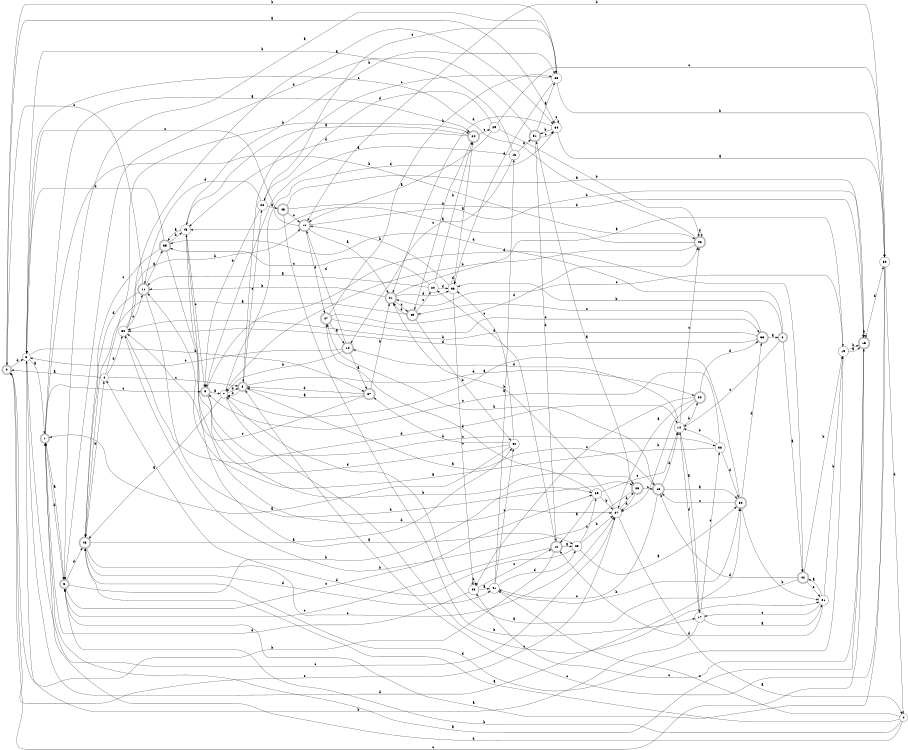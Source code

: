 digraph n42_2 {
__start0 [label="" shape="none"];

rankdir=LR;
size="8,5";

s0 [style="rounded,filled", color="black", fillcolor="white" shape="doublecircle", label="0"];
s1 [style="rounded,filled", color="black", fillcolor="white" shape="doublecircle", label="1"];
s2 [style="filled", color="black", fillcolor="white" shape="circle", label="2"];
s3 [style="filled", color="black", fillcolor="white" shape="circle", label="3"];
s4 [style="filled", color="black", fillcolor="white" shape="circle", label="4"];
s5 [style="rounded,filled", color="black", fillcolor="white" shape="doublecircle", label="5"];
s6 [style="rounded,filled", color="black", fillcolor="white" shape="doublecircle", label="6"];
s7 [style="filled", color="black", fillcolor="white" shape="circle", label="7"];
s8 [style="rounded,filled", color="black", fillcolor="white" shape="doublecircle", label="8"];
s9 [style="rounded,filled", color="black", fillcolor="white" shape="doublecircle", label="9"];
s10 [style="rounded,filled", color="black", fillcolor="white" shape="doublecircle", label="10"];
s11 [style="rounded,filled", color="black", fillcolor="white" shape="doublecircle", label="11"];
s12 [style="rounded,filled", color="black", fillcolor="white" shape="doublecircle", label="12"];
s13 [style="rounded,filled", color="black", fillcolor="white" shape="doublecircle", label="13"];
s14 [style="filled", color="black", fillcolor="white" shape="circle", label="14"];
s15 [style="rounded,filled", color="black", fillcolor="white" shape="doublecircle", label="15"];
s16 [style="filled", color="black", fillcolor="white" shape="circle", label="16"];
s17 [style="filled", color="black", fillcolor="white" shape="circle", label="17"];
s18 [style="rounded,filled", color="black", fillcolor="white" shape="doublecircle", label="18"];
s19 [style="filled", color="black", fillcolor="white" shape="circle", label="19"];
s20 [style="filled", color="black", fillcolor="white" shape="circle", label="20"];
s21 [style="rounded,filled", color="black", fillcolor="white" shape="doublecircle", label="21"];
s22 [style="rounded,filled", color="black", fillcolor="white" shape="doublecircle", label="22"];
s23 [style="rounded,filled", color="black", fillcolor="white" shape="doublecircle", label="23"];
s24 [style="rounded,filled", color="black", fillcolor="white" shape="doublecircle", label="24"];
s25 [style="filled", color="black", fillcolor="white" shape="circle", label="25"];
s26 [style="filled", color="black", fillcolor="white" shape="circle", label="26"];
s27 [style="filled", color="black", fillcolor="white" shape="circle", label="27"];
s28 [style="filled", color="black", fillcolor="white" shape="circle", label="28"];
s29 [style="filled", color="black", fillcolor="white" shape="circle", label="29"];
s30 [style="filled", color="black", fillcolor="white" shape="circle", label="30"];
s31 [style="filled", color="black", fillcolor="white" shape="circle", label="31"];
s32 [style="rounded,filled", color="black", fillcolor="white" shape="doublecircle", label="32"];
s33 [style="rounded,filled", color="black", fillcolor="white" shape="doublecircle", label="33"];
s34 [style="filled", color="black", fillcolor="white" shape="circle", label="34"];
s35 [style="rounded,filled", color="black", fillcolor="white" shape="doublecircle", label="35"];
s36 [style="filled", color="black", fillcolor="white" shape="circle", label="36"];
s37 [style="rounded,filled", color="black", fillcolor="white" shape="doublecircle", label="37"];
s38 [style="filled", color="black", fillcolor="white" shape="circle", label="38"];
s39 [style="filled", color="black", fillcolor="white" shape="circle", label="39"];
s40 [style="filled", color="black", fillcolor="white" shape="circle", label="40"];
s41 [style="filled", color="black", fillcolor="white" shape="circle", label="41"];
s42 [style="rounded,filled", color="black", fillcolor="white" shape="doublecircle", label="42"];
s43 [style="rounded,filled", color="black", fillcolor="white" shape="doublecircle", label="43"];
s44 [style="filled", color="black", fillcolor="white" shape="circle", label="44"];
s45 [style="rounded,filled", color="black", fillcolor="white" shape="doublecircle", label="45"];
s46 [style="rounded,filled", color="black", fillcolor="white" shape="doublecircle", label="46"];
s47 [style="rounded,filled", color="black", fillcolor="white" shape="doublecircle", label="47"];
s48 [style="filled", color="black", fillcolor="white" shape="circle", label="48"];
s49 [style="rounded,filled", color="black", fillcolor="white" shape="doublecircle", label="49"];
s50 [style="filled", color="black", fillcolor="white" shape="circle", label="50"];
s51 [style="rounded,filled", color="black", fillcolor="white" shape="doublecircle", label="51"];
s0 -> s34 [label="a"];
s0 -> s28 [label="b"];
s0 -> s15 [label="c"];
s0 -> s3 [label="d"];
s1 -> s24 [label="a"];
s1 -> s46 [label="b"];
s1 -> s9 [label="c"];
s1 -> s5 [label="d"];
s2 -> s0 [label="a"];
s2 -> s24 [label="b"];
s2 -> s8 [label="c"];
s2 -> s30 [label="d"];
s3 -> s1 [label="a"];
s3 -> s37 [label="b"];
s3 -> s27 [label="c"];
s3 -> s32 [label="d"];
s4 -> s43 [label="a"];
s4 -> s5 [label="b"];
s4 -> s41 [label="c"];
s4 -> s1 [label="d"];
s5 -> s1 [label="a"];
s5 -> s39 [label="b"];
s5 -> s39 [label="c"];
s5 -> s43 [label="d"];
s6 -> s42 [label="a"];
s6 -> s36 [label="b"];
s6 -> s14 [label="c"];
s6 -> s35 [label="d"];
s7 -> s43 [label="a"];
s7 -> s8 [label="b"];
s7 -> s31 [label="c"];
s7 -> s34 [label="d"];
s8 -> s18 [label="a"];
s8 -> s7 [label="b"];
s8 -> s26 [label="c"];
s8 -> s22 [label="d"];
s9 -> s7 [label="a"];
s9 -> s23 [label="b"];
s9 -> s38 [label="c"];
s9 -> s42 [label="d"];
s10 -> s37 [label="a"];
s10 -> s7 [label="b"];
s10 -> s3 [label="c"];
s10 -> s13 [label="d"];
s11 -> s35 [label="a"];
s11 -> s23 [label="b"];
s11 -> s0 [label="c"];
s11 -> s43 [label="d"];
s12 -> s25 [label="a"];
s12 -> s0 [label="b"];
s12 -> s5 [label="c"];
s12 -> s20 [label="d"];
s13 -> s21 [label="a"];
s13 -> s15 [label="b"];
s13 -> s3 [label="c"];
s13 -> s47 [label="d"];
s14 -> s17 [label="a"];
s14 -> s22 [label="b"];
s14 -> s46 [label="c"];
s14 -> s10 [label="d"];
s15 -> s1 [label="a"];
s15 -> s15 [label="b"];
s15 -> s40 [label="c"];
s15 -> s50 [label="d"];
s16 -> s9 [label="a"];
s16 -> s3 [label="b"];
s16 -> s10 [label="c"];
s16 -> s51 [label="d"];
s17 -> s31 [label="a"];
s17 -> s3 [label="b"];
s17 -> s38 [label="c"];
s17 -> s14 [label="d"];
s18 -> s32 [label="a"];
s18 -> s47 [label="b"];
s18 -> s41 [label="c"];
s18 -> s14 [label="d"];
s19 -> s15 [label="a"];
s19 -> s15 [label="b"];
s19 -> s21 [label="c"];
s19 -> s43 [label="d"];
s20 -> s11 [label="a"];
s20 -> s24 [label="b"];
s20 -> s35 [label="c"];
s20 -> s36 [label="d"];
s21 -> s19 [label="a"];
s21 -> s11 [label="b"];
s21 -> s49 [label="c"];
s21 -> s36 [label="d"];
s22 -> s27 [label="a"];
s22 -> s27 [label="b"];
s22 -> s40 [label="c"];
s22 -> s33 [label="d"];
s23 -> s51 [label="a"];
s23 -> s30 [label="b"];
s23 -> s18 [label="c"];
s23 -> s27 [label="d"];
s24 -> s48 [label="a"];
s24 -> s49 [label="b"];
s24 -> s29 [label="c"];
s24 -> s48 [label="d"];
s25 -> s32 [label="a"];
s25 -> s27 [label="b"];
s25 -> s39 [label="c"];
s25 -> s2 [label="d"];
s26 -> s45 [label="a"];
s26 -> s9 [label="b"];
s26 -> s28 [label="c"];
s26 -> s11 [label="d"];
s27 -> s4 [label="a"];
s27 -> s21 [label="b"];
s27 -> s0 [label="c"];
s27 -> s23 [label="d"];
s28 -> s5 [label="a"];
s28 -> s50 [label="b"];
s28 -> s8 [label="c"];
s28 -> s36 [label="d"];
s29 -> s13 [label="a"];
s29 -> s46 [label="b"];
s29 -> s50 [label="c"];
s29 -> s26 [label="d"];
s30 -> s34 [label="a"];
s30 -> s13 [label="b"];
s30 -> s11 [label="c"];
s30 -> s14 [label="d"];
s31 -> s42 [label="a"];
s31 -> s19 [label="b"];
s31 -> s17 [label="c"];
s31 -> s12 [label="d"];
s32 -> s7 [label="a"];
s32 -> s31 [label="b"];
s32 -> s18 [label="c"];
s32 -> s33 [label="d"];
s33 -> s6 [label="a"];
s33 -> s30 [label="b"];
s33 -> s49 [label="c"];
s33 -> s30 [label="d"];
s34 -> s50 [label="a"];
s34 -> s51 [label="b"];
s34 -> s34 [label="c"];
s34 -> s21 [label="d"];
s35 -> s25 [label="a"];
s35 -> s48 [label="b"];
s35 -> s43 [label="c"];
s35 -> s3 [label="d"];
s36 -> s24 [label="a"];
s36 -> s13 [label="b"];
s36 -> s40 [label="c"];
s36 -> s36 [label="d"];
s37 -> s8 [label="a"];
s37 -> s21 [label="b"];
s37 -> s30 [label="c"];
s37 -> s8 [label="d"];
s38 -> s11 [label="a"];
s38 -> s14 [label="b"];
s38 -> s9 [label="c"];
s38 -> s32 [label="d"];
s39 -> s12 [label="a"];
s39 -> s27 [label="b"];
s39 -> s14 [label="c"];
s39 -> s47 [label="d"];
s40 -> s41 [label="a"];
s40 -> s40 [label="b"];
s40 -> s12 [label="c"];
s40 -> s1 [label="d"];
s41 -> s16 [label="a"];
s41 -> s32 [label="b"];
s41 -> s44 [label="c"];
s41 -> s25 [label="d"];
s42 -> s7 [label="a"];
s42 -> s19 [label="b"];
s42 -> s31 [label="c"];
s42 -> s18 [label="d"];
s43 -> s44 [label="a"];
s43 -> s2 [label="b"];
s43 -> s27 [label="c"];
s43 -> s41 [label="d"];
s44 -> s1 [label="a"];
s44 -> s37 [label="b"];
s44 -> s36 [label="c"];
s44 -> s48 [label="d"];
s45 -> s15 [label="a"];
s45 -> s17 [label="b"];
s45 -> s13 [label="c"];
s45 -> s15 [label="d"];
s46 -> s48 [label="a"];
s46 -> s7 [label="b"];
s46 -> s3 [label="c"];
s46 -> s46 [label="d"];
s47 -> s10 [label="a"];
s47 -> s28 [label="b"];
s47 -> s33 [label="c"];
s47 -> s46 [label="d"];
s48 -> s35 [label="a"];
s48 -> s28 [label="b"];
s48 -> s9 [label="c"];
s48 -> s27 [label="d"];
s49 -> s43 [label="a"];
s49 -> s44 [label="b"];
s49 -> s20 [label="c"];
s49 -> s21 [label="d"];
s50 -> s5 [label="a"];
s50 -> s13 [label="b"];
s50 -> s8 [label="c"];
s50 -> s4 [label="d"];
s51 -> s28 [label="a"];
s51 -> s5 [label="b"];
s51 -> s34 [label="c"];
s51 -> s12 [label="d"];

}
